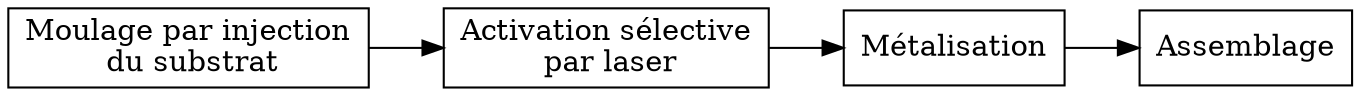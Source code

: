 digraph mid_process {
    rankdir=LR;
    node [shape=box, label="Moulage par injection\n du substrat"] injection;
    node [shape=box, label="Activation sélective\n par laser"] activation;
    node [shape=box, label="Métalisation"] metalisation;
    node [shape=box, label="Assemblage"] assemblage;

    injection->activation;
    activation->metalisation;
    metalisation->assemblage;
}

